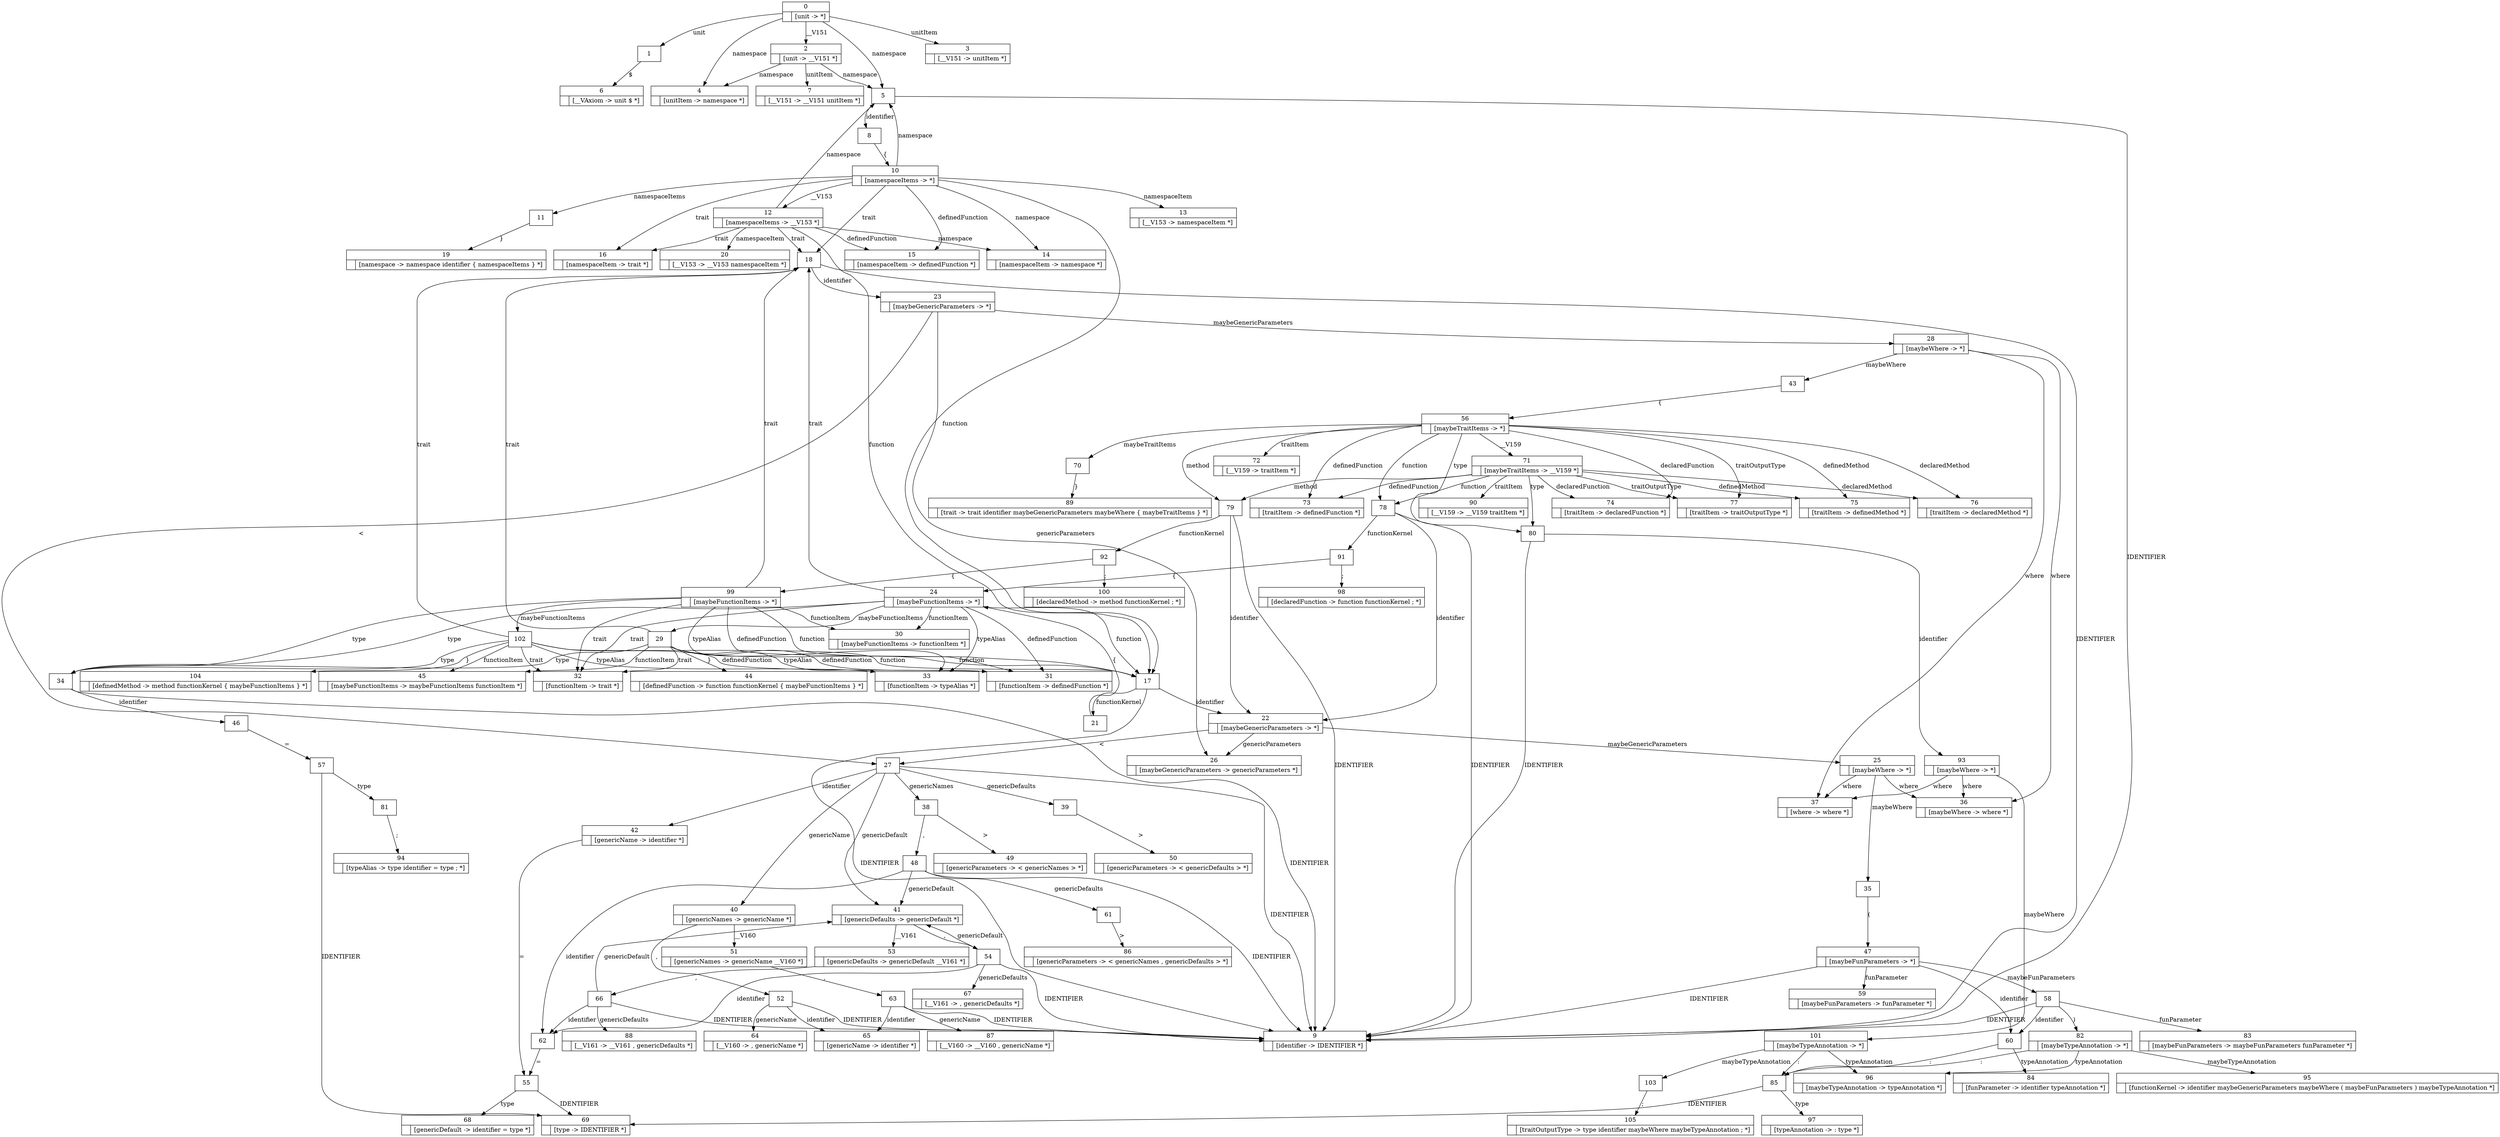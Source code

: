 digraph LR {
    state0 [label="{ 0 | { | [unit -\> *] } }", shape="record"];
    state1 [label="{ 1 }", shape="record"];
    state2 [label="{ 2 | { | [unit -\> __V151 *] } }", shape="record"];
    state3 [label="{ 3 | { | [__V151 -\> unitItem *] } }", shape="record"];
    state4 [label="{ 4 | { | [unitItem -\> namespace *] } }", shape="record"];
    state5 [label="{ 5 }", shape="record"];
    state6 [label="{ 6 | { | [__VAxiom -\> unit $ *] } }", shape="record"];
    state7 [label="{ 7 | { | [__V151 -\> __V151 unitItem *] } }", shape="record"];
    state8 [label="{ 8 }", shape="record"];
    state9 [label="{ 9 | { | [identifier -\> IDENTIFIER *] } }", shape="record"];
    state10 [label="{ 10 | { | [namespaceItems -\> *] } }", shape="record"];
    state11 [label="{ 11 }", shape="record"];
    state12 [label="{ 12 | { | [namespaceItems -\> __V153 *] } }", shape="record"];
    state13 [label="{ 13 | { | [__V153 -\> namespaceItem *] } }", shape="record"];
    state14 [label="{ 14 | { | [namespaceItem -\> namespace *] } }", shape="record"];
    state15 [label="{ 15 | { | [namespaceItem -\> definedFunction *] } }", shape="record"];
    state16 [label="{ 16 | { | [namespaceItem -\> trait *] } }", shape="record"];
    state17 [label="{ 17 }", shape="record"];
    state18 [label="{ 18 }", shape="record"];
    state19 [label="{ 19 | { | [namespace -\> namespace identifier \{ namespaceItems \} *] } }", shape="record"];
    state20 [label="{ 20 | { | [__V153 -\> __V153 namespaceItem *] } }", shape="record"];
    state21 [label="{ 21 }", shape="record"];
    state22 [label="{ 22 | { | [maybeGenericParameters -\> *] } }", shape="record"];
    state23 [label="{ 23 | { | [maybeGenericParameters -\> *] } }", shape="record"];
    state24 [label="{ 24 | { | [maybeFunctionItems -\> *] } }", shape="record"];
    state25 [label="{ 25 | { | [maybeWhere -\> *] } }", shape="record"];
    state26 [label="{ 26 | { | [maybeGenericParameters -\> genericParameters *] } }", shape="record"];
    state27 [label="{ 27 }", shape="record"];
    state28 [label="{ 28 | { | [maybeWhere -\> *] } }", shape="record"];
    state29 [label="{ 29 }", shape="record"];
    state30 [label="{ 30 | { | [maybeFunctionItems -\> functionItem *] } }", shape="record"];
    state31 [label="{ 31 | { | [functionItem -\> definedFunction *] } }", shape="record"];
    state32 [label="{ 32 | { | [functionItem -\> trait *] } }", shape="record"];
    state33 [label="{ 33 | { | [functionItem -\> typeAlias *] } }", shape="record"];
    state34 [label="{ 34 }", shape="record"];
    state35 [label="{ 35 }", shape="record"];
    state36 [label="{ 36 | { | [maybeWhere -\> where *] } }", shape="record"];
    state37 [label="{ 37 | { | [where -\> where *] } }", shape="record"];
    state38 [label="{ 38 }", shape="record"];
    state39 [label="{ 39 }", shape="record"];
    state40 [label="{ 40 | { | [genericNames -\> genericName *] } }", shape="record"];
    state41 [label="{ 41 | { | [genericDefaults -\> genericDefault *] } }", shape="record"];
    state42 [label="{ 42 | { | [genericName -\> identifier *] } }", shape="record"];
    state43 [label="{ 43 }", shape="record"];
    state44 [label="{ 44 | { | [definedFunction -\> function functionKernel \{ maybeFunctionItems \} *] } }", shape="record"];
    state45 [label="{ 45 | { | [maybeFunctionItems -\> maybeFunctionItems functionItem *] } }", shape="record"];
    state46 [label="{ 46 }", shape="record"];
    state47 [label="{ 47 | { | [maybeFunParameters -\> *] } }", shape="record"];
    state48 [label="{ 48 }", shape="record"];
    state49 [label="{ 49 | { | [genericParameters -\> \< genericNames \> *] } }", shape="record"];
    state50 [label="{ 50 | { | [genericParameters -\> \< genericDefaults \> *] } }", shape="record"];
    state51 [label="{ 51 | { | [genericNames -\> genericName __V160 *] } }", shape="record"];
    state52 [label="{ 52 }", shape="record"];
    state53 [label="{ 53 | { | [genericDefaults -\> genericDefault __V161 *] } }", shape="record"];
    state54 [label="{ 54 }", shape="record"];
    state55 [label="{ 55 }", shape="record"];
    state56 [label="{ 56 | { | [maybeTraitItems -\> *] } }", shape="record"];
    state57 [label="{ 57 }", shape="record"];
    state58 [label="{ 58 }", shape="record"];
    state59 [label="{ 59 | { | [maybeFunParameters -\> funParameter *] } }", shape="record"];
    state60 [label="{ 60 }", shape="record"];
    state61 [label="{ 61 }", shape="record"];
    state62 [label="{ 62 }", shape="record"];
    state63 [label="{ 63 }", shape="record"];
    state64 [label="{ 64 | { | [__V160 -\> , genericName *] } }", shape="record"];
    state65 [label="{ 65 | { | [genericName -\> identifier *] } }", shape="record"];
    state66 [label="{ 66 }", shape="record"];
    state67 [label="{ 67 | { | [__V161 -\> , genericDefaults *] } }", shape="record"];
    state68 [label="{ 68 | { | [genericDefault -\> identifier = type *] } }", shape="record"];
    state69 [label="{ 69 | { | [type -\> IDENTIFIER *] } }", shape="record"];
    state70 [label="{ 70 }", shape="record"];
    state71 [label="{ 71 | { | [maybeTraitItems -\> __V159 *] } }", shape="record"];
    state72 [label="{ 72 | { | [__V159 -\> traitItem *] } }", shape="record"];
    state73 [label="{ 73 | { | [traitItem -\> definedFunction *] } }", shape="record"];
    state74 [label="{ 74 | { | [traitItem -\> declaredFunction *] } }", shape="record"];
    state75 [label="{ 75 | { | [traitItem -\> definedMethod *] } }", shape="record"];
    state76 [label="{ 76 | { | [traitItem -\> declaredMethod *] } }", shape="record"];
    state77 [label="{ 77 | { | [traitItem -\> traitOutputType *] } }", shape="record"];
    state78 [label="{ 78 }", shape="record"];
    state79 [label="{ 79 }", shape="record"];
    state80 [label="{ 80 }", shape="record"];
    state81 [label="{ 81 }", shape="record"];
    state82 [label="{ 82 | { | [maybeTypeAnnotation -\> *] } }", shape="record"];
    state83 [label="{ 83 | { | [maybeFunParameters -\> maybeFunParameters funParameter *] } }", shape="record"];
    state84 [label="{ 84 | { | [funParameter -\> identifier typeAnnotation *] } }", shape="record"];
    state85 [label="{ 85 }", shape="record"];
    state86 [label="{ 86 | { | [genericParameters -\> \< genericNames , genericDefaults \> *] } }", shape="record"];
    state87 [label="{ 87 | { | [__V160 -\> __V160 , genericName *] } }", shape="record"];
    state88 [label="{ 88 | { | [__V161 -\> __V161 , genericDefaults *] } }", shape="record"];
    state89 [label="{ 89 | { | [trait -\> trait identifier maybeGenericParameters maybeWhere \{ maybeTraitItems \} *] } }", shape="record"];
    state90 [label="{ 90 | { | [__V159 -\> __V159 traitItem *] } }", shape="record"];
    state91 [label="{ 91 }", shape="record"];
    state92 [label="{ 92 }", shape="record"];
    state93 [label="{ 93 | { | [maybeWhere -\> *] } }", shape="record"];
    state94 [label="{ 94 | { | [typeAlias -\> type identifier = type ; *] } }", shape="record"];
    state95 [label="{ 95 | { | [functionKernel -\> identifier maybeGenericParameters maybeWhere ( maybeFunParameters ) maybeTypeAnnotation *] } }", shape="record"];
    state96 [label="{ 96 | { | [maybeTypeAnnotation -\> typeAnnotation *] } }", shape="record"];
    state97 [label="{ 97 | { | [typeAnnotation -\> : type *] } }", shape="record"];
    state98 [label="{ 98 | { | [declaredFunction -\> function functionKernel ; *] } }", shape="record"];
    state99 [label="{ 99 | { | [maybeFunctionItems -\> *] } }", shape="record"];
    state100 [label="{ 100 | { | [declaredMethod -\> method functionKernel ; *] } }", shape="record"];
    state101 [label="{ 101 | { | [maybeTypeAnnotation -\> *] } }", shape="record"];
    state102 [label="{ 102 }", shape="record"];
    state103 [label="{ 103 }", shape="record"];
    state104 [label="{ 104 | { | [definedMethod -\> method functionKernel \{ maybeFunctionItems \} *] } }", shape="record"];
    state105 [label="{ 105 | { | [traitOutputType -\> type identifier maybeWhere maybeTypeAnnotation ; *] } }", shape="record"];
    state0 -> state1 [label="unit"];
    state0 -> state2 [label="__V151"];
    state0 -> state3 [label="unitItem"];
    state0 -> state4 [label="namespace"];
    state0 -> state5 [label="namespace"];
    state1 -> state6 [label="$"];
    state2 -> state7 [label="unitItem"];
    state2 -> state4 [label="namespace"];
    state2 -> state5 [label="namespace"];
    state5 -> state8 [label="identifier"];
    state5 -> state9 [label="IDENTIFIER"];
    state8 -> state10 [label="\{"];
    state10 -> state11 [label="namespaceItems"];
    state10 -> state12 [label="__V153"];
    state10 -> state13 [label="namespaceItem"];
    state10 -> state14 [label="namespace"];
    state10 -> state15 [label="definedFunction"];
    state10 -> state16 [label="trait"];
    state10 -> state5 [label="namespace"];
    state10 -> state17 [label="function"];
    state10 -> state18 [label="trait"];
    state11 -> state19 [label="\}"];
    state12 -> state20 [label="namespaceItem"];
    state12 -> state14 [label="namespace"];
    state12 -> state15 [label="definedFunction"];
    state12 -> state16 [label="trait"];
    state12 -> state5 [label="namespace"];
    state12 -> state17 [label="function"];
    state12 -> state18 [label="trait"];
    state17 -> state21 [label="functionKernel"];
    state17 -> state22 [label="identifier"];
    state17 -> state9 [label="IDENTIFIER"];
    state18 -> state23 [label="identifier"];
    state18 -> state9 [label="IDENTIFIER"];
    state21 -> state24 [label="\{"];
    state22 -> state25 [label="maybeGenericParameters"];
    state22 -> state26 [label="genericParameters"];
    state22 -> state27 [label="\<"];
    state23 -> state28 [label="maybeGenericParameters"];
    state23 -> state26 [label="genericParameters"];
    state23 -> state27 [label="\<"];
    state24 -> state29 [label="maybeFunctionItems"];
    state24 -> state30 [label="functionItem"];
    state24 -> state31 [label="definedFunction"];
    state24 -> state32 [label="trait"];
    state24 -> state33 [label="typeAlias"];
    state24 -> state17 [label="function"];
    state24 -> state18 [label="trait"];
    state24 -> state34 [label="type"];
    state25 -> state35 [label="maybeWhere"];
    state25 -> state36 [label="where"];
    state25 -> state37 [label="where"];
    state27 -> state38 [label="genericNames"];
    state27 -> state39 [label="genericDefaults"];
    state27 -> state40 [label="genericName"];
    state27 -> state41 [label="genericDefault"];
    state27 -> state42 [label="identifier"];
    state27 -> state9 [label="IDENTIFIER"];
    state28 -> state43 [label="maybeWhere"];
    state28 -> state36 [label="where"];
    state28 -> state37 [label="where"];
    state29 -> state44 [label="\}"];
    state29 -> state45 [label="functionItem"];
    state29 -> state31 [label="definedFunction"];
    state29 -> state32 [label="trait"];
    state29 -> state33 [label="typeAlias"];
    state29 -> state17 [label="function"];
    state29 -> state18 [label="trait"];
    state29 -> state34 [label="type"];
    state34 -> state46 [label="identifier"];
    state34 -> state9 [label="IDENTIFIER"];
    state35 -> state47 [label="("];
    state38 -> state48 [label=","];
    state38 -> state49 [label="\>"];
    state39 -> state50 [label="\>"];
    state40 -> state51 [label="__V160"];
    state40 -> state52 [label=","];
    state41 -> state53 [label="__V161"];
    state41 -> state54 [label=","];
    state42 -> state55 [label="="];
    state43 -> state56 [label="\{"];
    state46 -> state57 [label="="];
    state47 -> state58 [label="maybeFunParameters"];
    state47 -> state59 [label="funParameter"];
    state47 -> state60 [label="identifier"];
    state47 -> state9 [label="IDENTIFIER"];
    state48 -> state61 [label="genericDefaults"];
    state48 -> state41 [label="genericDefault"];
    state48 -> state62 [label="identifier"];
    state48 -> state9 [label="IDENTIFIER"];
    state51 -> state63 [label=","];
    state52 -> state64 [label="genericName"];
    state52 -> state65 [label="identifier"];
    state52 -> state9 [label="IDENTIFIER"];
    state53 -> state66 [label=","];
    state54 -> state67 [label="genericDefaults"];
    state54 -> state41 [label="genericDefault"];
    state54 -> state62 [label="identifier"];
    state54 -> state9 [label="IDENTIFIER"];
    state55 -> state68 [label="type"];
    state55 -> state69 [label="IDENTIFIER"];
    state56 -> state70 [label="maybeTraitItems"];
    state56 -> state71 [label="__V159"];
    state56 -> state72 [label="traitItem"];
    state56 -> state73 [label="definedFunction"];
    state56 -> state74 [label="declaredFunction"];
    state56 -> state75 [label="definedMethod"];
    state56 -> state76 [label="declaredMethod"];
    state56 -> state77 [label="traitOutputType"];
    state56 -> state78 [label="function"];
    state56 -> state79 [label="method"];
    state56 -> state80 [label="type"];
    state57 -> state81 [label="type"];
    state57 -> state69 [label="IDENTIFIER"];
    state58 -> state82 [label=")"];
    state58 -> state83 [label="funParameter"];
    state58 -> state60 [label="identifier"];
    state58 -> state9 [label="IDENTIFIER"];
    state60 -> state84 [label="typeAnnotation"];
    state60 -> state85 [label=":"];
    state61 -> state86 [label="\>"];
    state62 -> state55 [label="="];
    state63 -> state87 [label="genericName"];
    state63 -> state65 [label="identifier"];
    state63 -> state9 [label="IDENTIFIER"];
    state66 -> state88 [label="genericDefaults"];
    state66 -> state41 [label="genericDefault"];
    state66 -> state62 [label="identifier"];
    state66 -> state9 [label="IDENTIFIER"];
    state70 -> state89 [label="\}"];
    state71 -> state90 [label="traitItem"];
    state71 -> state73 [label="definedFunction"];
    state71 -> state74 [label="declaredFunction"];
    state71 -> state75 [label="definedMethod"];
    state71 -> state76 [label="declaredMethod"];
    state71 -> state77 [label="traitOutputType"];
    state71 -> state78 [label="function"];
    state71 -> state79 [label="method"];
    state71 -> state80 [label="type"];
    state78 -> state91 [label="functionKernel"];
    state78 -> state22 [label="identifier"];
    state78 -> state9 [label="IDENTIFIER"];
    state79 -> state92 [label="functionKernel"];
    state79 -> state22 [label="identifier"];
    state79 -> state9 [label="IDENTIFIER"];
    state80 -> state93 [label="identifier"];
    state80 -> state9 [label="IDENTIFIER"];
    state81 -> state94 [label=";"];
    state82 -> state95 [label="maybeTypeAnnotation"];
    state82 -> state96 [label="typeAnnotation"];
    state82 -> state85 [label=":"];
    state85 -> state97 [label="type"];
    state85 -> state69 [label="IDENTIFIER"];
    state91 -> state24 [label="\{"];
    state91 -> state98 [label=";"];
    state92 -> state99 [label="\{"];
    state92 -> state100 [label=";"];
    state93 -> state101 [label="maybeWhere"];
    state93 -> state36 [label="where"];
    state93 -> state37 [label="where"];
    state99 -> state102 [label="maybeFunctionItems"];
    state99 -> state30 [label="functionItem"];
    state99 -> state31 [label="definedFunction"];
    state99 -> state32 [label="trait"];
    state99 -> state33 [label="typeAlias"];
    state99 -> state17 [label="function"];
    state99 -> state18 [label="trait"];
    state99 -> state34 [label="type"];
    state101 -> state103 [label="maybeTypeAnnotation"];
    state101 -> state96 [label="typeAnnotation"];
    state101 -> state85 [label=":"];
    state102 -> state104 [label="\}"];
    state102 -> state45 [label="functionItem"];
    state102 -> state31 [label="definedFunction"];
    state102 -> state32 [label="trait"];
    state102 -> state33 [label="typeAlias"];
    state102 -> state17 [label="function"];
    state102 -> state18 [label="trait"];
    state102 -> state34 [label="type"];
    state103 -> state105 [label=";"];
}
